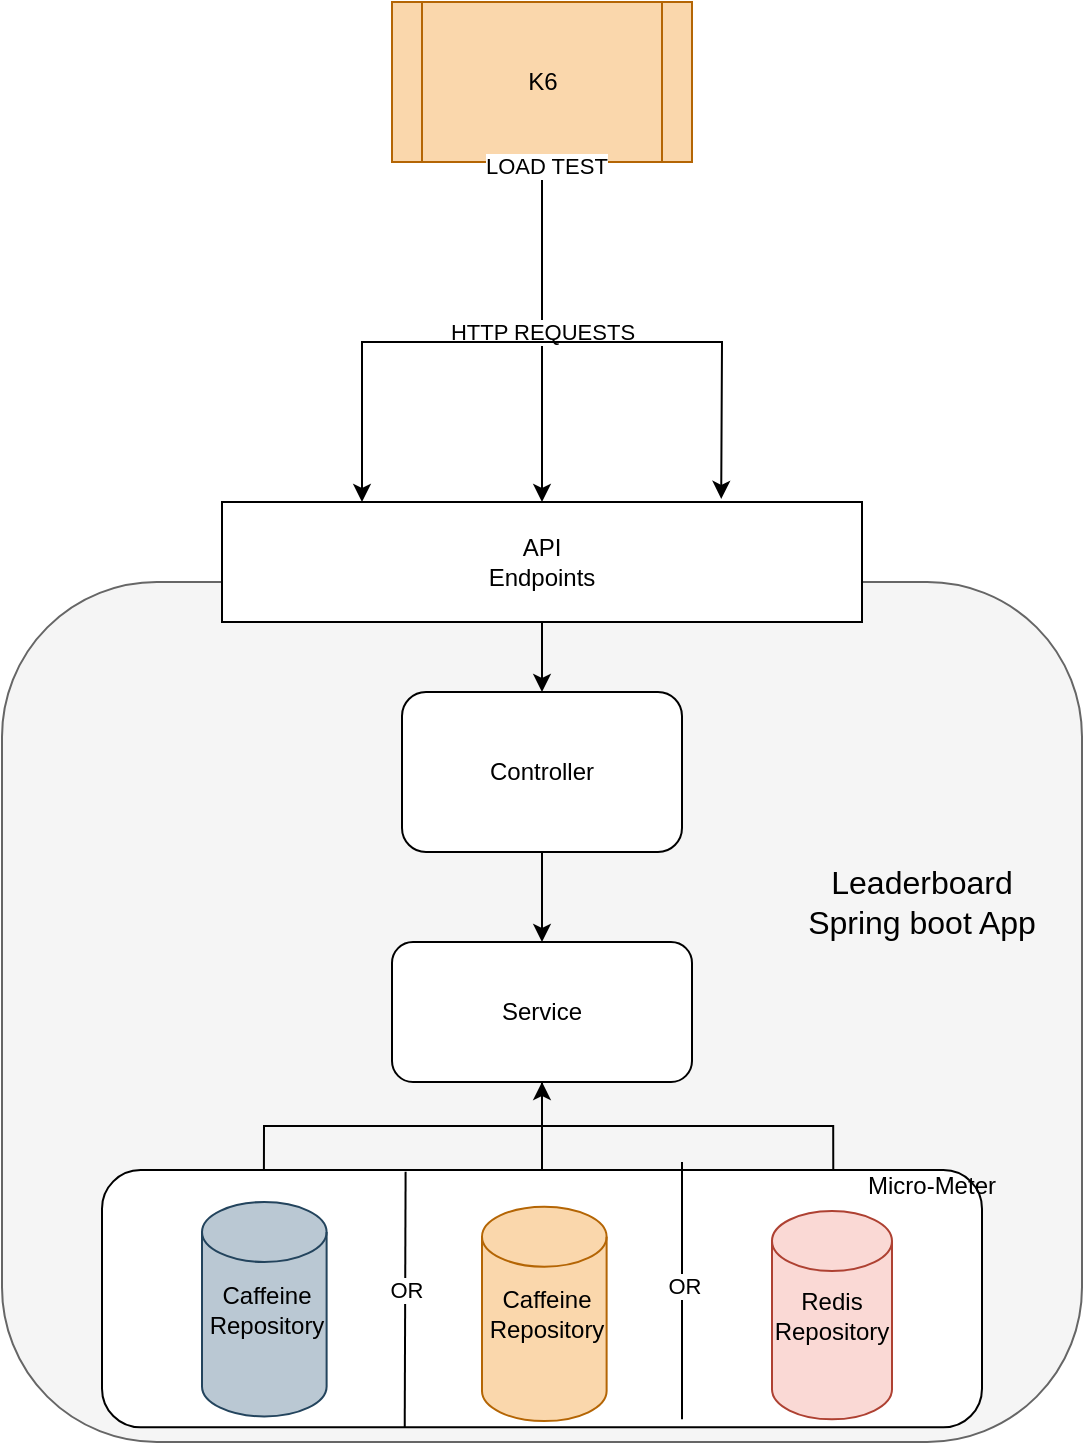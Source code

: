 <mxfile version="27.2.0">
  <diagram name="Sayfa -1" id="MS5gZfctHX_pVwG611Qf">
    <mxGraphModel dx="1042" dy="631" grid="1" gridSize="10" guides="1" tooltips="1" connect="1" arrows="1" fold="1" page="1" pageScale="1" pageWidth="827" pageHeight="1169" math="0" shadow="0">
      <root>
        <mxCell id="0" />
        <mxCell id="1" parent="0" />
        <mxCell id="LCMwUKCcIC5q0sRLXK8b-1" value="" style="rounded=1;whiteSpace=wrap;html=1;arcSize=18;fillColor=#f5f5f5;strokeColor=#666666;fontColor=#333333;" parent="1" vertex="1">
          <mxGeometry x="410" y="450" width="540" height="430" as="geometry" />
        </mxCell>
        <mxCell id="LCMwUKCcIC5q0sRLXK8b-2" value="&lt;font style=&quot;font-size: 16px;&quot;&gt;Leaderboard Spring boot App&lt;/font&gt;" style="text;html=1;align=center;verticalAlign=middle;whiteSpace=wrap;rounded=0;" parent="1" vertex="1">
          <mxGeometry x="800" y="560" width="140" height="100" as="geometry" />
        </mxCell>
        <mxCell id="LCMwUKCcIC5q0sRLXK8b-3" style="edgeStyle=orthogonalEdgeStyle;rounded=0;orthogonalLoop=1;jettySize=auto;html=1;" parent="1" source="LCMwUKCcIC5q0sRLXK8b-4" target="LCMwUKCcIC5q0sRLXK8b-7" edge="1">
          <mxGeometry relative="1" as="geometry" />
        </mxCell>
        <mxCell id="LCMwUKCcIC5q0sRLXK8b-4" value="" style="rounded=1;whiteSpace=wrap;html=1;" parent="1" vertex="1">
          <mxGeometry x="610" y="505" width="140" height="80" as="geometry" />
        </mxCell>
        <mxCell id="LCMwUKCcIC5q0sRLXK8b-5" value="Controller" style="text;html=1;align=center;verticalAlign=middle;whiteSpace=wrap;rounded=0;" parent="1" vertex="1">
          <mxGeometry x="650" y="530" width="60" height="30" as="geometry" />
        </mxCell>
        <mxCell id="LCMwUKCcIC5q0sRLXK8b-6" style="edgeStyle=orthogonalEdgeStyle;rounded=0;orthogonalLoop=1;jettySize=auto;html=1;entryX=0.5;entryY=0;entryDx=0;entryDy=0;startArrow=classic;startFill=1;endArrow=none;endFill=0;" parent="1" source="LCMwUKCcIC5q0sRLXK8b-7" target="LCMwUKCcIC5q0sRLXK8b-33" edge="1">
          <mxGeometry relative="1" as="geometry" />
        </mxCell>
        <mxCell id="LCMwUKCcIC5q0sRLXK8b-7" value="Service" style="rounded=1;whiteSpace=wrap;html=1;" parent="1" vertex="1">
          <mxGeometry x="605" y="630" width="150" height="70" as="geometry" />
        </mxCell>
        <mxCell id="LCMwUKCcIC5q0sRLXK8b-8" style="edgeStyle=orthogonalEdgeStyle;rounded=0;orthogonalLoop=1;jettySize=auto;html=1;entryX=0.184;entryY=0.005;entryDx=0;entryDy=0;entryPerimeter=0;endArrow=none;endFill=0;" parent="1" source="LCMwUKCcIC5q0sRLXK8b-7" target="LCMwUKCcIC5q0sRLXK8b-33" edge="1">
          <mxGeometry relative="1" as="geometry" />
        </mxCell>
        <mxCell id="LCMwUKCcIC5q0sRLXK8b-9" style="edgeStyle=orthogonalEdgeStyle;rounded=0;orthogonalLoop=1;jettySize=auto;html=1;entryX=0.831;entryY=0.023;entryDx=0;entryDy=0;entryPerimeter=0;endArrow=none;endFill=0;" parent="1" source="LCMwUKCcIC5q0sRLXK8b-7" target="LCMwUKCcIC5q0sRLXK8b-33" edge="1">
          <mxGeometry relative="1" as="geometry" />
        </mxCell>
        <mxCell id="LCMwUKCcIC5q0sRLXK8b-22" style="edgeStyle=orthogonalEdgeStyle;rounded=0;orthogonalLoop=1;jettySize=auto;html=1;entryX=0.5;entryY=0;entryDx=0;entryDy=0;" parent="1" source="LCMwUKCcIC5q0sRLXK8b-23" target="LCMwUKCcIC5q0sRLXK8b-4" edge="1">
          <mxGeometry relative="1" as="geometry" />
        </mxCell>
        <mxCell id="LCMwUKCcIC5q0sRLXK8b-23" value="" style="rounded=0;whiteSpace=wrap;html=1;" parent="1" vertex="1">
          <mxGeometry x="520" y="410" width="320" height="60" as="geometry" />
        </mxCell>
        <mxCell id="LCMwUKCcIC5q0sRLXK8b-24" value="API Endpoints" style="text;html=1;align=center;verticalAlign=middle;whiteSpace=wrap;rounded=0;" parent="1" vertex="1">
          <mxGeometry x="650" y="425" width="60" height="30" as="geometry" />
        </mxCell>
        <mxCell id="LCMwUKCcIC5q0sRLXK8b-25" value="" style="group" parent="1" vertex="1" connectable="0">
          <mxGeometry x="605" y="160" width="150" height="80" as="geometry" />
        </mxCell>
        <mxCell id="LCMwUKCcIC5q0sRLXK8b-26" value="" style="shape=process;whiteSpace=wrap;html=1;backgroundOutline=1;fillColor=#fad7ac;strokeColor=#b46504;" parent="LCMwUKCcIC5q0sRLXK8b-25" vertex="1">
          <mxGeometry width="150" height="80" as="geometry" />
        </mxCell>
        <mxCell id="LCMwUKCcIC5q0sRLXK8b-27" value="K6" style="text;html=1;align=center;verticalAlign=middle;whiteSpace=wrap;rounded=0;" parent="LCMwUKCcIC5q0sRLXK8b-25" vertex="1">
          <mxGeometry x="37.5" y="20" width="75" height="40" as="geometry" />
        </mxCell>
        <mxCell id="LCMwUKCcIC5q0sRLXK8b-28" value="" style="endArrow=classic;html=1;rounded=0;exitX=0.5;exitY=1;exitDx=0;exitDy=0;entryX=0.5;entryY=0;entryDx=0;entryDy=0;" parent="1" source="LCMwUKCcIC5q0sRLXK8b-26" target="LCMwUKCcIC5q0sRLXK8b-23" edge="1">
          <mxGeometry relative="1" as="geometry">
            <mxPoint x="1010" y="260" as="sourcePoint" />
            <mxPoint x="690" y="320" as="targetPoint" />
            <Array as="points">
              <mxPoint x="680" y="245" />
              <mxPoint x="680" y="330" />
            </Array>
          </mxGeometry>
        </mxCell>
        <mxCell id="LCMwUKCcIC5q0sRLXK8b-29" value="HTTP REQUESTS" style="edgeLabel;resizable=0;html=1;;align=center;verticalAlign=middle;" parent="LCMwUKCcIC5q0sRLXK8b-28" connectable="0" vertex="1">
          <mxGeometry relative="1" as="geometry" />
        </mxCell>
        <mxCell id="LCMwUKCcIC5q0sRLXK8b-30" value="LOAD TEST" style="edgeLabel;resizable=0;html=1;;align=left;verticalAlign=bottom;" parent="LCMwUKCcIC5q0sRLXK8b-28" connectable="0" vertex="1">
          <mxGeometry x="-1" relative="1" as="geometry">
            <mxPoint x="-30" y="10" as="offset" />
          </mxGeometry>
        </mxCell>
        <mxCell id="LCMwUKCcIC5q0sRLXK8b-31" value="" style="group" parent="1" vertex="1" connectable="0">
          <mxGeometry x="460" y="750" width="450" height="120" as="geometry" />
        </mxCell>
        <mxCell id="LCMwUKCcIC5q0sRLXK8b-32" value="" style="group" parent="LCMwUKCcIC5q0sRLXK8b-31" vertex="1" connectable="0">
          <mxGeometry y="-10" width="450" height="130" as="geometry" />
        </mxCell>
        <mxCell id="LCMwUKCcIC5q0sRLXK8b-33" value="" style="rounded=1;whiteSpace=wrap;html=1;movable=1;resizable=1;rotatable=1;deletable=1;editable=1;locked=0;connectable=1;" parent="LCMwUKCcIC5q0sRLXK8b-32" vertex="1">
          <mxGeometry y="4.021" width="440" height="128.66" as="geometry" />
        </mxCell>
        <mxCell id="LCMwUKCcIC5q0sRLXK8b-37" value="" style="endArrow=none;html=1;rounded=0;exitX=0.344;exitY=1;exitDx=0;exitDy=0;exitPerimeter=0;entryX=0.345;entryY=0.007;entryDx=0;entryDy=0;entryPerimeter=0;" parent="LCMwUKCcIC5q0sRLXK8b-32" source="LCMwUKCcIC5q0sRLXK8b-33" target="LCMwUKCcIC5q0sRLXK8b-33" edge="1">
          <mxGeometry width="50" height="50" relative="1" as="geometry">
            <mxPoint x="250" y="49.588" as="sourcePoint" />
            <mxPoint x="150" y="6.701" as="targetPoint" />
          </mxGeometry>
        </mxCell>
        <mxCell id="fML5KfPGdmI7mrRbhWc--5" value="OR" style="edgeLabel;html=1;align=center;verticalAlign=middle;resizable=0;points=[];" vertex="1" connectable="0" parent="LCMwUKCcIC5q0sRLXK8b-37">
          <mxGeometry x="0.078" relative="1" as="geometry">
            <mxPoint as="offset" />
          </mxGeometry>
        </mxCell>
        <mxCell id="LCMwUKCcIC5q0sRLXK8b-38" value="" style="group;movable=1;resizable=1;rotatable=1;deletable=1;editable=1;locked=0;connectable=1;fillStyle=hatch;fillColor=none;rounded=0;" parent="LCMwUKCcIC5q0sRLXK8b-32" vertex="1" connectable="0">
          <mxGeometry x="190" y="20.002" width="60" height="107.216" as="geometry" />
        </mxCell>
        <mxCell id="LCMwUKCcIC5q0sRLXK8b-39" value="" style="shape=cylinder3;whiteSpace=wrap;html=1;boundedLbl=1;backgroundOutline=1;size=15;fillColor=#fad7ac;strokeColor=#b46504;movable=1;resizable=1;rotatable=1;deletable=1;editable=1;locked=0;connectable=1;" parent="LCMwUKCcIC5q0sRLXK8b-38" vertex="1">
          <mxGeometry y="2.331" width="62.308" height="107.216" as="geometry" />
        </mxCell>
        <mxCell id="LCMwUKCcIC5q0sRLXK8b-40" value="Caffeine&lt;br&gt;&lt;div&gt;Repository&lt;/div&gt;" style="text;html=1;align=center;verticalAlign=middle;whiteSpace=wrap;rounded=0;movable=1;resizable=1;rotatable=1;deletable=1;editable=1;locked=0;connectable=1;" parent="LCMwUKCcIC5q0sRLXK8b-38" vertex="1">
          <mxGeometry x="4.615" y="41.954" width="55.385" height="27.97" as="geometry" />
        </mxCell>
        <mxCell id="LCMwUKCcIC5q0sRLXK8b-44" value="" style="endArrow=none;html=1;rounded=0;entryX=0.345;entryY=0.023;entryDx=0;entryDy=0;entryPerimeter=0;" parent="LCMwUKCcIC5q0sRLXK8b-32" edge="1">
          <mxGeometry width="50" height="50" relative="1" as="geometry">
            <mxPoint x="290" y="128.66" as="sourcePoint" />
            <mxPoint x="290" as="targetPoint" />
          </mxGeometry>
        </mxCell>
        <mxCell id="fML5KfPGdmI7mrRbhWc--4" value="OR" style="edgeLabel;html=1;align=center;verticalAlign=middle;resizable=0;points=[];" vertex="1" connectable="0" parent="LCMwUKCcIC5q0sRLXK8b-44">
          <mxGeometry x="0.033" y="-1" relative="1" as="geometry">
            <mxPoint as="offset" />
          </mxGeometry>
        </mxCell>
        <mxCell id="fML5KfPGdmI7mrRbhWc--1" value="" style="group;movable=1;resizable=1;rotatable=1;deletable=1;editable=1;locked=0;connectable=1;" vertex="1" connectable="0" parent="LCMwUKCcIC5q0sRLXK8b-32">
          <mxGeometry x="330" y="4.021" width="70" height="124.639" as="geometry" />
        </mxCell>
        <mxCell id="fML5KfPGdmI7mrRbhWc--2" value="" style="shape=cylinder3;whiteSpace=wrap;html=1;boundedLbl=1;backgroundOutline=1;size=15;fillColor=#fad9d5;strokeColor=#ae4132;movable=1;resizable=1;rotatable=1;deletable=1;editable=1;locked=0;connectable=1;" vertex="1" parent="fML5KfPGdmI7mrRbhWc--1">
          <mxGeometry x="5" y="20.47" width="60" height="104.17" as="geometry" />
        </mxCell>
        <mxCell id="fML5KfPGdmI7mrRbhWc--3" value="Redis&lt;div&gt;Repository&lt;/div&gt;" style="text;html=1;align=center;verticalAlign=middle;whiteSpace=wrap;rounded=0;movable=1;resizable=1;rotatable=1;deletable=1;editable=1;locked=0;connectable=1;" vertex="1" parent="fML5KfPGdmI7mrRbhWc--1">
          <mxGeometry x="5.0" y="56.294" width="60" height="32.515" as="geometry" />
        </mxCell>
        <mxCell id="LCMwUKCcIC5q0sRLXK8b-36" value="Micro-Meter" style="text;html=1;align=center;verticalAlign=middle;whiteSpace=wrap;rounded=0;" parent="LCMwUKCcIC5q0sRLXK8b-32" vertex="1">
          <mxGeometry x="380" y="-0.003" width="70" height="24.597" as="geometry" />
        </mxCell>
        <mxCell id="fML5KfPGdmI7mrRbhWc--7" value="" style="group" vertex="1" connectable="0" parent="LCMwUKCcIC5q0sRLXK8b-32">
          <mxGeometry x="50" y="20.002" width="62.308" height="107.216" as="geometry" />
        </mxCell>
        <mxCell id="LCMwUKCcIC5q0sRLXK8b-42" value="" style="shape=cylinder3;whiteSpace=wrap;html=1;boundedLbl=1;backgroundOutline=1;size=15;fillColor=#bac8d3;strokeColor=#23445d;movable=1;resizable=1;rotatable=1;deletable=1;editable=1;locked=0;connectable=1;" parent="fML5KfPGdmI7mrRbhWc--7" vertex="1">
          <mxGeometry width="62.308" height="107.216" as="geometry" />
        </mxCell>
        <mxCell id="LCMwUKCcIC5q0sRLXK8b-43" value="Caffeine&lt;br&gt;&lt;div&gt;Repository&lt;/div&gt;" style="text;html=1;align=center;verticalAlign=middle;whiteSpace=wrap;rounded=0;movable=1;resizable=1;rotatable=1;deletable=1;editable=1;locked=0;connectable=1;" parent="fML5KfPGdmI7mrRbhWc--7" vertex="1">
          <mxGeometry x="4.615" y="39.623" width="55.385" height="27.97" as="geometry" />
        </mxCell>
        <mxCell id="LCMwUKCcIC5q0sRLXK8b-46" value="" style="endArrow=classic;html=1;rounded=0;entryX=0.78;entryY=-0.026;entryDx=0;entryDy=0;entryPerimeter=0;" parent="1" target="LCMwUKCcIC5q0sRLXK8b-23" edge="1">
          <mxGeometry width="50" height="50" relative="1" as="geometry">
            <mxPoint x="680" y="330" as="sourcePoint" />
            <mxPoint x="700" y="390" as="targetPoint" />
            <Array as="points">
              <mxPoint x="770" y="330" />
            </Array>
          </mxGeometry>
        </mxCell>
        <mxCell id="LCMwUKCcIC5q0sRLXK8b-47" value="" style="endArrow=classic;html=1;rounded=0;entryX=0.78;entryY=-0.026;entryDx=0;entryDy=0;entryPerimeter=0;" parent="1" edge="1">
          <mxGeometry width="50" height="50" relative="1" as="geometry">
            <mxPoint x="680" y="330" as="sourcePoint" />
            <mxPoint x="590" y="410" as="targetPoint" />
            <Array as="points">
              <mxPoint x="590" y="330" />
            </Array>
          </mxGeometry>
        </mxCell>
      </root>
    </mxGraphModel>
  </diagram>
</mxfile>
